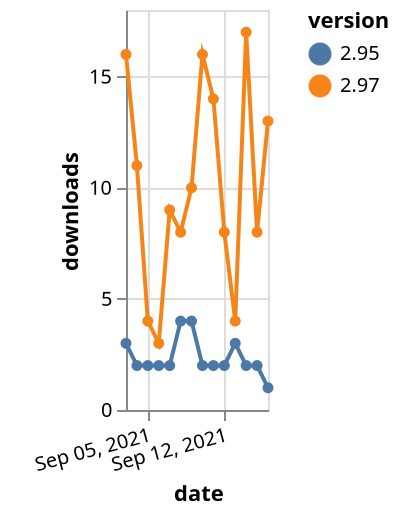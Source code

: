 {"$schema": "https://vega.github.io/schema/vega-lite/v5.json", "description": "A simple bar chart with embedded data.", "data": {"values": [{"date": "2021-09-03", "total": 12111, "delta": 16, "version": "2.97"}, {"date": "2021-09-04", "total": 12122, "delta": 11, "version": "2.97"}, {"date": "2021-09-05", "total": 12126, "delta": 4, "version": "2.97"}, {"date": "2021-09-06", "total": 12129, "delta": 3, "version": "2.97"}, {"date": "2021-09-07", "total": 12138, "delta": 9, "version": "2.97"}, {"date": "2021-09-08", "total": 12146, "delta": 8, "version": "2.97"}, {"date": "2021-09-09", "total": 12156, "delta": 10, "version": "2.97"}, {"date": "2021-09-10", "total": 12172, "delta": 16, "version": "2.97"}, {"date": "2021-09-11", "total": 12186, "delta": 14, "version": "2.97"}, {"date": "2021-09-12", "total": 12194, "delta": 8, "version": "2.97"}, {"date": "2021-09-13", "total": 12198, "delta": 4, "version": "2.97"}, {"date": "2021-09-14", "total": 12215, "delta": 17, "version": "2.97"}, {"date": "2021-09-15", "total": 12223, "delta": 8, "version": "2.97"}, {"date": "2021-09-16", "total": 12236, "delta": 13, "version": "2.97"}, {"date": "2021-09-03", "total": 8499, "delta": 3, "version": "2.95"}, {"date": "2021-09-04", "total": 8501, "delta": 2, "version": "2.95"}, {"date": "2021-09-05", "total": 8503, "delta": 2, "version": "2.95"}, {"date": "2021-09-06", "total": 8505, "delta": 2, "version": "2.95"}, {"date": "2021-09-07", "total": 8507, "delta": 2, "version": "2.95"}, {"date": "2021-09-08", "total": 8511, "delta": 4, "version": "2.95"}, {"date": "2021-09-09", "total": 8515, "delta": 4, "version": "2.95"}, {"date": "2021-09-10", "total": 8517, "delta": 2, "version": "2.95"}, {"date": "2021-09-11", "total": 8519, "delta": 2, "version": "2.95"}, {"date": "2021-09-12", "total": 8521, "delta": 2, "version": "2.95"}, {"date": "2021-09-13", "total": 8524, "delta": 3, "version": "2.95"}, {"date": "2021-09-14", "total": 8526, "delta": 2, "version": "2.95"}, {"date": "2021-09-15", "total": 8528, "delta": 2, "version": "2.95"}, {"date": "2021-09-16", "total": 8529, "delta": 1, "version": "2.95"}]}, "width": "container", "mark": {"type": "line", "point": {"filled": true}}, "encoding": {"x": {"field": "date", "type": "temporal", "timeUnit": "yearmonthdate", "title": "date", "axis": {"labelAngle": -15}}, "y": {"field": "delta", "type": "quantitative", "title": "downloads"}, "color": {"field": "version", "type": "nominal"}, "tooltip": {"field": "delta"}}}